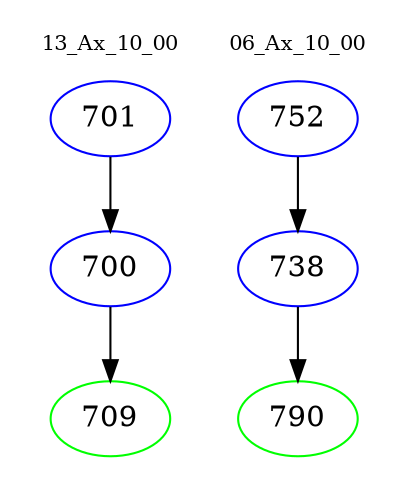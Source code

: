 digraph{
subgraph cluster_0 {
color = white
label = "13_Ax_10_00";
fontsize=10;
T0_701 [label="701", color="blue"]
T0_701 -> T0_700 [color="black"]
T0_700 [label="700", color="blue"]
T0_700 -> T0_709 [color="black"]
T0_709 [label="709", color="green"]
}
subgraph cluster_1 {
color = white
label = "06_Ax_10_00";
fontsize=10;
T1_752 [label="752", color="blue"]
T1_752 -> T1_738 [color="black"]
T1_738 [label="738", color="blue"]
T1_738 -> T1_790 [color="black"]
T1_790 [label="790", color="green"]
}
}
